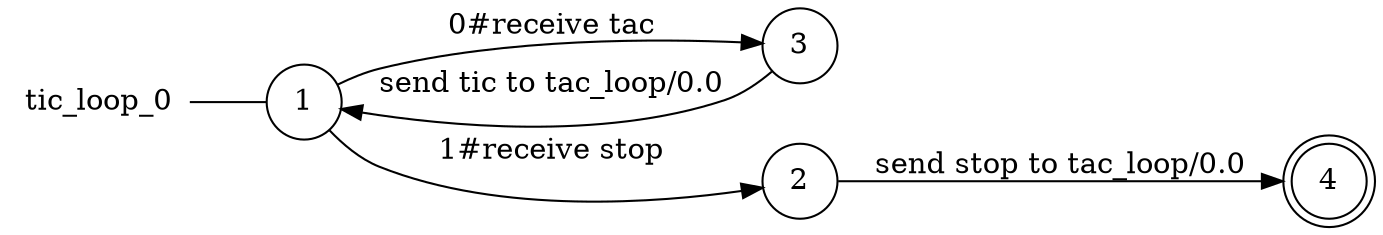 digraph tic_loop_0 {
	rankdir="LR";
	n_0 [label="tic_loop_0", shape="plaintext"];
	n_1 [id="1", shape=circle, label="1"];
	n_0 -> n_1 [arrowhead=none];
	n_2 [id="2", shape=circle, label="3"];
	n_3 [id="4", shape=doublecircle, label="4"];
	n_4 [id="3", shape=circle, label="2"];

	n_1 -> n_4 [id="[$e|3]", label="1#receive stop"];
	n_2 -> n_1 [id="[$e|6]", label="send tic to tac_loop/0.0"];
	n_1 -> n_2 [id="[$e|0]", label="0#receive tac"];
	n_4 -> n_3 [id="[$e|5]", label="send stop to tac_loop/0.0"];
}
